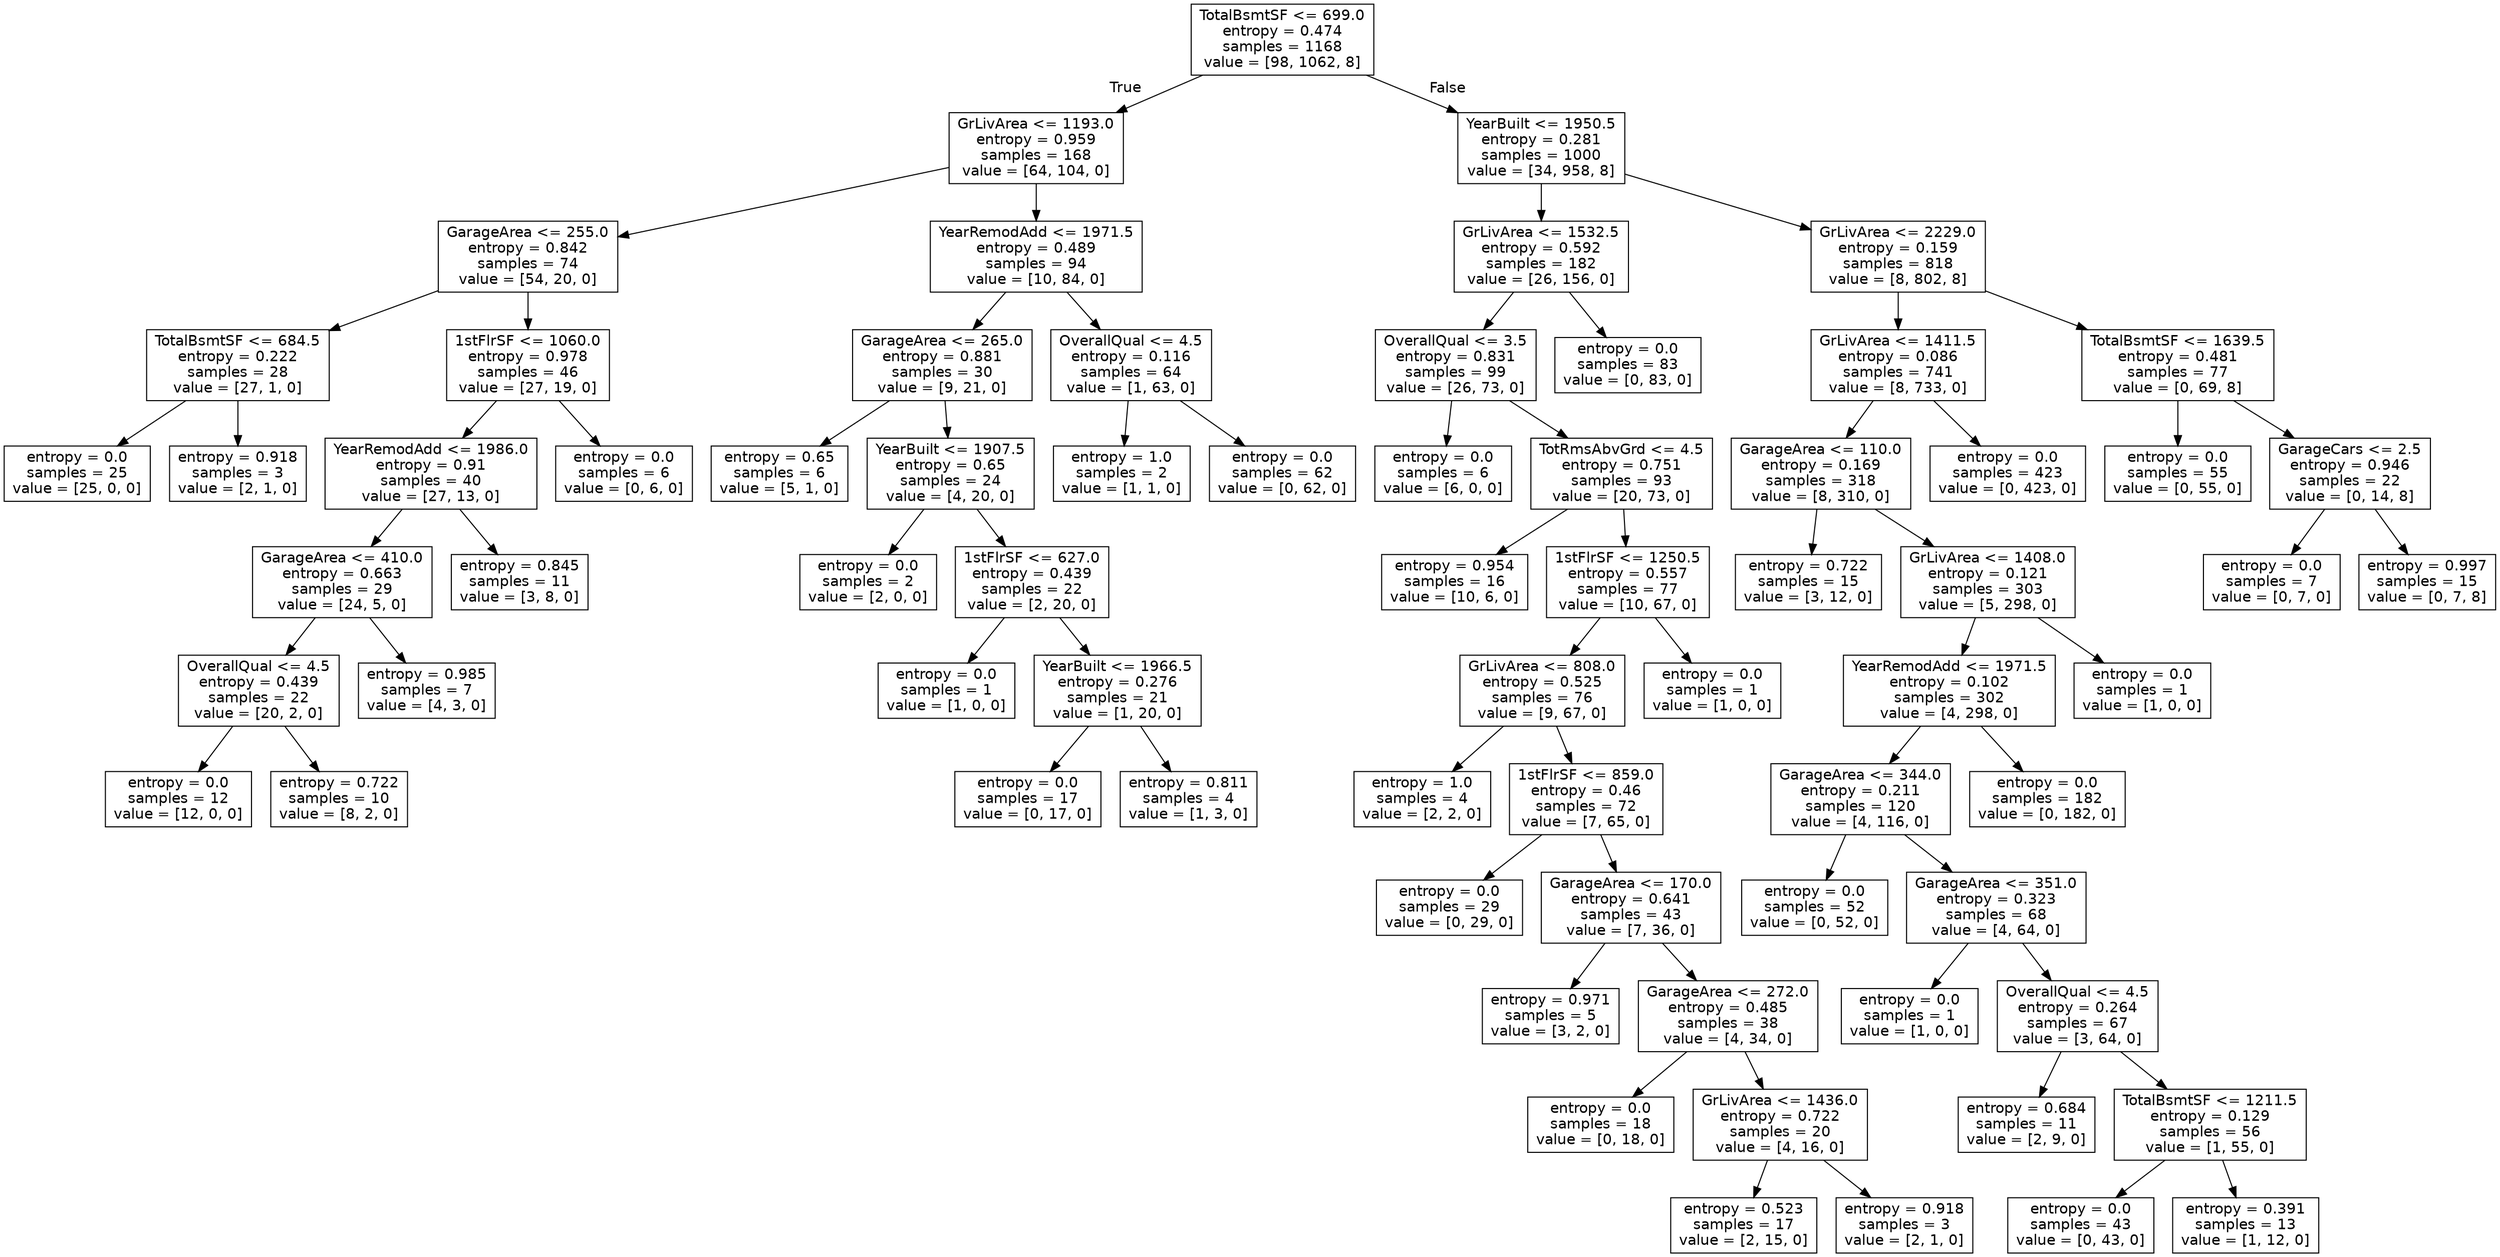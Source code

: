 digraph Tree {
node [shape=box, fontname="helvetica"] ;
edge [fontname="helvetica"] ;
0 [label="TotalBsmtSF <= 699.0\nentropy = 0.474\nsamples = 1168\nvalue = [98, 1062, 8]"] ;
1 [label="GrLivArea <= 1193.0\nentropy = 0.959\nsamples = 168\nvalue = [64, 104, 0]"] ;
0 -> 1 [labeldistance=2.5, labelangle=45, headlabel="True"] ;
2 [label="GarageArea <= 255.0\nentropy = 0.842\nsamples = 74\nvalue = [54, 20, 0]"] ;
1 -> 2 ;
3 [label="TotalBsmtSF <= 684.5\nentropy = 0.222\nsamples = 28\nvalue = [27, 1, 0]"] ;
2 -> 3 ;
4 [label="entropy = 0.0\nsamples = 25\nvalue = [25, 0, 0]"] ;
3 -> 4 ;
5 [label="entropy = 0.918\nsamples = 3\nvalue = [2, 1, 0]"] ;
3 -> 5 ;
6 [label="1stFlrSF <= 1060.0\nentropy = 0.978\nsamples = 46\nvalue = [27, 19, 0]"] ;
2 -> 6 ;
7 [label="YearRemodAdd <= 1986.0\nentropy = 0.91\nsamples = 40\nvalue = [27, 13, 0]"] ;
6 -> 7 ;
8 [label="GarageArea <= 410.0\nentropy = 0.663\nsamples = 29\nvalue = [24, 5, 0]"] ;
7 -> 8 ;
9 [label="OverallQual <= 4.5\nentropy = 0.439\nsamples = 22\nvalue = [20, 2, 0]"] ;
8 -> 9 ;
10 [label="entropy = 0.0\nsamples = 12\nvalue = [12, 0, 0]"] ;
9 -> 10 ;
11 [label="entropy = 0.722\nsamples = 10\nvalue = [8, 2, 0]"] ;
9 -> 11 ;
12 [label="entropy = 0.985\nsamples = 7\nvalue = [4, 3, 0]"] ;
8 -> 12 ;
13 [label="entropy = 0.845\nsamples = 11\nvalue = [3, 8, 0]"] ;
7 -> 13 ;
14 [label="entropy = 0.0\nsamples = 6\nvalue = [0, 6, 0]"] ;
6 -> 14 ;
15 [label="YearRemodAdd <= 1971.5\nentropy = 0.489\nsamples = 94\nvalue = [10, 84, 0]"] ;
1 -> 15 ;
16 [label="GarageArea <= 265.0\nentropy = 0.881\nsamples = 30\nvalue = [9, 21, 0]"] ;
15 -> 16 ;
17 [label="entropy = 0.65\nsamples = 6\nvalue = [5, 1, 0]"] ;
16 -> 17 ;
18 [label="YearBuilt <= 1907.5\nentropy = 0.65\nsamples = 24\nvalue = [4, 20, 0]"] ;
16 -> 18 ;
19 [label="entropy = 0.0\nsamples = 2\nvalue = [2, 0, 0]"] ;
18 -> 19 ;
20 [label="1stFlrSF <= 627.0\nentropy = 0.439\nsamples = 22\nvalue = [2, 20, 0]"] ;
18 -> 20 ;
21 [label="entropy = 0.0\nsamples = 1\nvalue = [1, 0, 0]"] ;
20 -> 21 ;
22 [label="YearBuilt <= 1966.5\nentropy = 0.276\nsamples = 21\nvalue = [1, 20, 0]"] ;
20 -> 22 ;
23 [label="entropy = 0.0\nsamples = 17\nvalue = [0, 17, 0]"] ;
22 -> 23 ;
24 [label="entropy = 0.811\nsamples = 4\nvalue = [1, 3, 0]"] ;
22 -> 24 ;
25 [label="OverallQual <= 4.5\nentropy = 0.116\nsamples = 64\nvalue = [1, 63, 0]"] ;
15 -> 25 ;
26 [label="entropy = 1.0\nsamples = 2\nvalue = [1, 1, 0]"] ;
25 -> 26 ;
27 [label="entropy = 0.0\nsamples = 62\nvalue = [0, 62, 0]"] ;
25 -> 27 ;
28 [label="YearBuilt <= 1950.5\nentropy = 0.281\nsamples = 1000\nvalue = [34, 958, 8]"] ;
0 -> 28 [labeldistance=2.5, labelangle=-45, headlabel="False"] ;
29 [label="GrLivArea <= 1532.5\nentropy = 0.592\nsamples = 182\nvalue = [26, 156, 0]"] ;
28 -> 29 ;
30 [label="OverallQual <= 3.5\nentropy = 0.831\nsamples = 99\nvalue = [26, 73, 0]"] ;
29 -> 30 ;
31 [label="entropy = 0.0\nsamples = 6\nvalue = [6, 0, 0]"] ;
30 -> 31 ;
32 [label="TotRmsAbvGrd <= 4.5\nentropy = 0.751\nsamples = 93\nvalue = [20, 73, 0]"] ;
30 -> 32 ;
33 [label="entropy = 0.954\nsamples = 16\nvalue = [10, 6, 0]"] ;
32 -> 33 ;
34 [label="1stFlrSF <= 1250.5\nentropy = 0.557\nsamples = 77\nvalue = [10, 67, 0]"] ;
32 -> 34 ;
35 [label="GrLivArea <= 808.0\nentropy = 0.525\nsamples = 76\nvalue = [9, 67, 0]"] ;
34 -> 35 ;
36 [label="entropy = 1.0\nsamples = 4\nvalue = [2, 2, 0]"] ;
35 -> 36 ;
37 [label="1stFlrSF <= 859.0\nentropy = 0.46\nsamples = 72\nvalue = [7, 65, 0]"] ;
35 -> 37 ;
38 [label="entropy = 0.0\nsamples = 29\nvalue = [0, 29, 0]"] ;
37 -> 38 ;
39 [label="GarageArea <= 170.0\nentropy = 0.641\nsamples = 43\nvalue = [7, 36, 0]"] ;
37 -> 39 ;
40 [label="entropy = 0.971\nsamples = 5\nvalue = [3, 2, 0]"] ;
39 -> 40 ;
41 [label="GarageArea <= 272.0\nentropy = 0.485\nsamples = 38\nvalue = [4, 34, 0]"] ;
39 -> 41 ;
42 [label="entropy = 0.0\nsamples = 18\nvalue = [0, 18, 0]"] ;
41 -> 42 ;
43 [label="GrLivArea <= 1436.0\nentropy = 0.722\nsamples = 20\nvalue = [4, 16, 0]"] ;
41 -> 43 ;
44 [label="entropy = 0.523\nsamples = 17\nvalue = [2, 15, 0]"] ;
43 -> 44 ;
45 [label="entropy = 0.918\nsamples = 3\nvalue = [2, 1, 0]"] ;
43 -> 45 ;
46 [label="entropy = 0.0\nsamples = 1\nvalue = [1, 0, 0]"] ;
34 -> 46 ;
47 [label="entropy = 0.0\nsamples = 83\nvalue = [0, 83, 0]"] ;
29 -> 47 ;
48 [label="GrLivArea <= 2229.0\nentropy = 0.159\nsamples = 818\nvalue = [8, 802, 8]"] ;
28 -> 48 ;
49 [label="GrLivArea <= 1411.5\nentropy = 0.086\nsamples = 741\nvalue = [8, 733, 0]"] ;
48 -> 49 ;
50 [label="GarageArea <= 110.0\nentropy = 0.169\nsamples = 318\nvalue = [8, 310, 0]"] ;
49 -> 50 ;
51 [label="entropy = 0.722\nsamples = 15\nvalue = [3, 12, 0]"] ;
50 -> 51 ;
52 [label="GrLivArea <= 1408.0\nentropy = 0.121\nsamples = 303\nvalue = [5, 298, 0]"] ;
50 -> 52 ;
53 [label="YearRemodAdd <= 1971.5\nentropy = 0.102\nsamples = 302\nvalue = [4, 298, 0]"] ;
52 -> 53 ;
54 [label="GarageArea <= 344.0\nentropy = 0.211\nsamples = 120\nvalue = [4, 116, 0]"] ;
53 -> 54 ;
55 [label="entropy = 0.0\nsamples = 52\nvalue = [0, 52, 0]"] ;
54 -> 55 ;
56 [label="GarageArea <= 351.0\nentropy = 0.323\nsamples = 68\nvalue = [4, 64, 0]"] ;
54 -> 56 ;
57 [label="entropy = 0.0\nsamples = 1\nvalue = [1, 0, 0]"] ;
56 -> 57 ;
58 [label="OverallQual <= 4.5\nentropy = 0.264\nsamples = 67\nvalue = [3, 64, 0]"] ;
56 -> 58 ;
59 [label="entropy = 0.684\nsamples = 11\nvalue = [2, 9, 0]"] ;
58 -> 59 ;
60 [label="TotalBsmtSF <= 1211.5\nentropy = 0.129\nsamples = 56\nvalue = [1, 55, 0]"] ;
58 -> 60 ;
61 [label="entropy = 0.0\nsamples = 43\nvalue = [0, 43, 0]"] ;
60 -> 61 ;
62 [label="entropy = 0.391\nsamples = 13\nvalue = [1, 12, 0]"] ;
60 -> 62 ;
63 [label="entropy = 0.0\nsamples = 182\nvalue = [0, 182, 0]"] ;
53 -> 63 ;
64 [label="entropy = 0.0\nsamples = 1\nvalue = [1, 0, 0]"] ;
52 -> 64 ;
65 [label="entropy = 0.0\nsamples = 423\nvalue = [0, 423, 0]"] ;
49 -> 65 ;
66 [label="TotalBsmtSF <= 1639.5\nentropy = 0.481\nsamples = 77\nvalue = [0, 69, 8]"] ;
48 -> 66 ;
67 [label="entropy = 0.0\nsamples = 55\nvalue = [0, 55, 0]"] ;
66 -> 67 ;
68 [label="GarageCars <= 2.5\nentropy = 0.946\nsamples = 22\nvalue = [0, 14, 8]"] ;
66 -> 68 ;
69 [label="entropy = 0.0\nsamples = 7\nvalue = [0, 7, 0]"] ;
68 -> 69 ;
70 [label="entropy = 0.997\nsamples = 15\nvalue = [0, 7, 8]"] ;
68 -> 70 ;
}